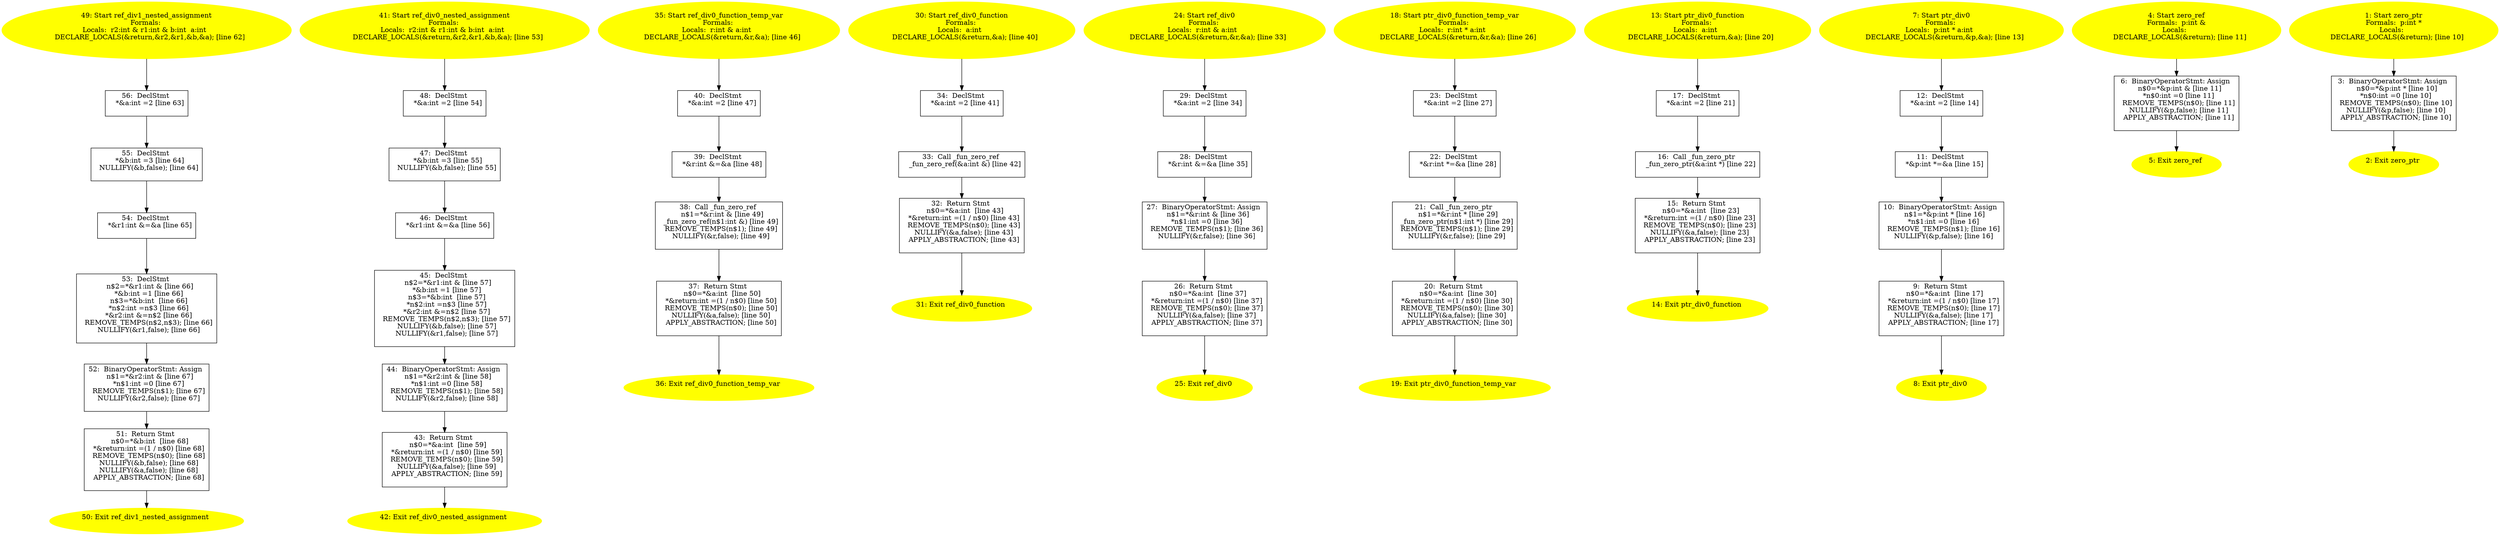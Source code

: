 digraph iCFG {
56 [label="56:  DeclStmt \n   *&a:int =2 [line 63]\n " shape="box"]
	

	 56 -> 55 ;
55 [label="55:  DeclStmt \n   *&b:int =3 [line 64]\n  NULLIFY(&b,false); [line 64]\n " shape="box"]
	

	 55 -> 54 ;
54 [label="54:  DeclStmt \n   *&r1:int &=&a [line 65]\n " shape="box"]
	

	 54 -> 53 ;
53 [label="53:  DeclStmt \n   n$2=*&r1:int & [line 66]\n  *&b:int =1 [line 66]\n  n$3=*&b:int  [line 66]\n  *n$2:int =n$3 [line 66]\n  *&r2:int &=n$2 [line 66]\n  REMOVE_TEMPS(n$2,n$3); [line 66]\n  NULLIFY(&r1,false); [line 66]\n " shape="box"]
	

	 53 -> 52 ;
52 [label="52:  BinaryOperatorStmt: Assign \n   n$1=*&r2:int & [line 67]\n  *n$1:int =0 [line 67]\n  REMOVE_TEMPS(n$1); [line 67]\n  NULLIFY(&r2,false); [line 67]\n " shape="box"]
	

	 52 -> 51 ;
51 [label="51:  Return Stmt \n   n$0=*&b:int  [line 68]\n  *&return:int =(1 / n$0) [line 68]\n  REMOVE_TEMPS(n$0); [line 68]\n  NULLIFY(&b,false); [line 68]\n  NULLIFY(&a,false); [line 68]\n  APPLY_ABSTRACTION; [line 68]\n " shape="box"]
	

	 51 -> 50 ;
50 [label="50: Exit ref_div1_nested_assignment \n  " color=yellow style=filled]
	

49 [label="49: Start ref_div1_nested_assignment\nFormals: \nLocals:  r2:int & r1:int & b:int  a:int  \n   DECLARE_LOCALS(&return,&r2,&r1,&b,&a); [line 62]\n " color=yellow style=filled]
	

	 49 -> 56 ;
48 [label="48:  DeclStmt \n   *&a:int =2 [line 54]\n " shape="box"]
	

	 48 -> 47 ;
47 [label="47:  DeclStmt \n   *&b:int =3 [line 55]\n  NULLIFY(&b,false); [line 55]\n " shape="box"]
	

	 47 -> 46 ;
46 [label="46:  DeclStmt \n   *&r1:int &=&a [line 56]\n " shape="box"]
	

	 46 -> 45 ;
45 [label="45:  DeclStmt \n   n$2=*&r1:int & [line 57]\n  *&b:int =1 [line 57]\n  n$3=*&b:int  [line 57]\n  *n$2:int =n$3 [line 57]\n  *&r2:int &=n$2 [line 57]\n  REMOVE_TEMPS(n$2,n$3); [line 57]\n  NULLIFY(&b,false); [line 57]\n  NULLIFY(&r1,false); [line 57]\n " shape="box"]
	

	 45 -> 44 ;
44 [label="44:  BinaryOperatorStmt: Assign \n   n$1=*&r2:int & [line 58]\n  *n$1:int =0 [line 58]\n  REMOVE_TEMPS(n$1); [line 58]\n  NULLIFY(&r2,false); [line 58]\n " shape="box"]
	

	 44 -> 43 ;
43 [label="43:  Return Stmt \n   n$0=*&a:int  [line 59]\n  *&return:int =(1 / n$0) [line 59]\n  REMOVE_TEMPS(n$0); [line 59]\n  NULLIFY(&a,false); [line 59]\n  APPLY_ABSTRACTION; [line 59]\n " shape="box"]
	

	 43 -> 42 ;
42 [label="42: Exit ref_div0_nested_assignment \n  " color=yellow style=filled]
	

41 [label="41: Start ref_div0_nested_assignment\nFormals: \nLocals:  r2:int & r1:int & b:int  a:int  \n   DECLARE_LOCALS(&return,&r2,&r1,&b,&a); [line 53]\n " color=yellow style=filled]
	

	 41 -> 48 ;
40 [label="40:  DeclStmt \n   *&a:int =2 [line 47]\n " shape="box"]
	

	 40 -> 39 ;
39 [label="39:  DeclStmt \n   *&r:int &=&a [line 48]\n " shape="box"]
	

	 39 -> 38 ;
38 [label="38:  Call _fun_zero_ref \n   n$1=*&r:int & [line 49]\n  _fun_zero_ref(n$1:int &) [line 49]\n  REMOVE_TEMPS(n$1); [line 49]\n  NULLIFY(&r,false); [line 49]\n " shape="box"]
	

	 38 -> 37 ;
37 [label="37:  Return Stmt \n   n$0=*&a:int  [line 50]\n  *&return:int =(1 / n$0) [line 50]\n  REMOVE_TEMPS(n$0); [line 50]\n  NULLIFY(&a,false); [line 50]\n  APPLY_ABSTRACTION; [line 50]\n " shape="box"]
	

	 37 -> 36 ;
36 [label="36: Exit ref_div0_function_temp_var \n  " color=yellow style=filled]
	

35 [label="35: Start ref_div0_function_temp_var\nFormals: \nLocals:  r:int & a:int  \n   DECLARE_LOCALS(&return,&r,&a); [line 46]\n " color=yellow style=filled]
	

	 35 -> 40 ;
34 [label="34:  DeclStmt \n   *&a:int =2 [line 41]\n " shape="box"]
	

	 34 -> 33 ;
33 [label="33:  Call _fun_zero_ref \n   _fun_zero_ref(&a:int &) [line 42]\n " shape="box"]
	

	 33 -> 32 ;
32 [label="32:  Return Stmt \n   n$0=*&a:int  [line 43]\n  *&return:int =(1 / n$0) [line 43]\n  REMOVE_TEMPS(n$0); [line 43]\n  NULLIFY(&a,false); [line 43]\n  APPLY_ABSTRACTION; [line 43]\n " shape="box"]
	

	 32 -> 31 ;
31 [label="31: Exit ref_div0_function \n  " color=yellow style=filled]
	

30 [label="30: Start ref_div0_function\nFormals: \nLocals:  a:int  \n   DECLARE_LOCALS(&return,&a); [line 40]\n " color=yellow style=filled]
	

	 30 -> 34 ;
29 [label="29:  DeclStmt \n   *&a:int =2 [line 34]\n " shape="box"]
	

	 29 -> 28 ;
28 [label="28:  DeclStmt \n   *&r:int &=&a [line 35]\n " shape="box"]
	

	 28 -> 27 ;
27 [label="27:  BinaryOperatorStmt: Assign \n   n$1=*&r:int & [line 36]\n  *n$1:int =0 [line 36]\n  REMOVE_TEMPS(n$1); [line 36]\n  NULLIFY(&r,false); [line 36]\n " shape="box"]
	

	 27 -> 26 ;
26 [label="26:  Return Stmt \n   n$0=*&a:int  [line 37]\n  *&return:int =(1 / n$0) [line 37]\n  REMOVE_TEMPS(n$0); [line 37]\n  NULLIFY(&a,false); [line 37]\n  APPLY_ABSTRACTION; [line 37]\n " shape="box"]
	

	 26 -> 25 ;
25 [label="25: Exit ref_div0 \n  " color=yellow style=filled]
	

24 [label="24: Start ref_div0\nFormals: \nLocals:  r:int & a:int  \n   DECLARE_LOCALS(&return,&r,&a); [line 33]\n " color=yellow style=filled]
	

	 24 -> 29 ;
23 [label="23:  DeclStmt \n   *&a:int =2 [line 27]\n " shape="box"]
	

	 23 -> 22 ;
22 [label="22:  DeclStmt \n   *&r:int *=&a [line 28]\n " shape="box"]
	

	 22 -> 21 ;
21 [label="21:  Call _fun_zero_ptr \n   n$1=*&r:int * [line 29]\n  _fun_zero_ptr(n$1:int *) [line 29]\n  REMOVE_TEMPS(n$1); [line 29]\n  NULLIFY(&r,false); [line 29]\n " shape="box"]
	

	 21 -> 20 ;
20 [label="20:  Return Stmt \n   n$0=*&a:int  [line 30]\n  *&return:int =(1 / n$0) [line 30]\n  REMOVE_TEMPS(n$0); [line 30]\n  NULLIFY(&a,false); [line 30]\n  APPLY_ABSTRACTION; [line 30]\n " shape="box"]
	

	 20 -> 19 ;
19 [label="19: Exit ptr_div0_function_temp_var \n  " color=yellow style=filled]
	

18 [label="18: Start ptr_div0_function_temp_var\nFormals: \nLocals:  r:int * a:int  \n   DECLARE_LOCALS(&return,&r,&a); [line 26]\n " color=yellow style=filled]
	

	 18 -> 23 ;
17 [label="17:  DeclStmt \n   *&a:int =2 [line 21]\n " shape="box"]
	

	 17 -> 16 ;
16 [label="16:  Call _fun_zero_ptr \n   _fun_zero_ptr(&a:int *) [line 22]\n " shape="box"]
	

	 16 -> 15 ;
15 [label="15:  Return Stmt \n   n$0=*&a:int  [line 23]\n  *&return:int =(1 / n$0) [line 23]\n  REMOVE_TEMPS(n$0); [line 23]\n  NULLIFY(&a,false); [line 23]\n  APPLY_ABSTRACTION; [line 23]\n " shape="box"]
	

	 15 -> 14 ;
14 [label="14: Exit ptr_div0_function \n  " color=yellow style=filled]
	

13 [label="13: Start ptr_div0_function\nFormals: \nLocals:  a:int  \n   DECLARE_LOCALS(&return,&a); [line 20]\n " color=yellow style=filled]
	

	 13 -> 17 ;
12 [label="12:  DeclStmt \n   *&a:int =2 [line 14]\n " shape="box"]
	

	 12 -> 11 ;
11 [label="11:  DeclStmt \n   *&p:int *=&a [line 15]\n " shape="box"]
	

	 11 -> 10 ;
10 [label="10:  BinaryOperatorStmt: Assign \n   n$1=*&p:int * [line 16]\n  *n$1:int =0 [line 16]\n  REMOVE_TEMPS(n$1); [line 16]\n  NULLIFY(&p,false); [line 16]\n " shape="box"]
	

	 10 -> 9 ;
9 [label="9:  Return Stmt \n   n$0=*&a:int  [line 17]\n  *&return:int =(1 / n$0) [line 17]\n  REMOVE_TEMPS(n$0); [line 17]\n  NULLIFY(&a,false); [line 17]\n  APPLY_ABSTRACTION; [line 17]\n " shape="box"]
	

	 9 -> 8 ;
8 [label="8: Exit ptr_div0 \n  " color=yellow style=filled]
	

7 [label="7: Start ptr_div0\nFormals: \nLocals:  p:int * a:int  \n   DECLARE_LOCALS(&return,&p,&a); [line 13]\n " color=yellow style=filled]
	

	 7 -> 12 ;
6 [label="6:  BinaryOperatorStmt: Assign \n   n$0=*&p:int & [line 11]\n  *n$0:int =0 [line 11]\n  REMOVE_TEMPS(n$0); [line 11]\n  NULLIFY(&p,false); [line 11]\n  APPLY_ABSTRACTION; [line 11]\n " shape="box"]
	

	 6 -> 5 ;
5 [label="5: Exit zero_ref \n  " color=yellow style=filled]
	

4 [label="4: Start zero_ref\nFormals:  p:int &\nLocals:  \n   DECLARE_LOCALS(&return); [line 11]\n " color=yellow style=filled]
	

	 4 -> 6 ;
3 [label="3:  BinaryOperatorStmt: Assign \n   n$0=*&p:int * [line 10]\n  *n$0:int =0 [line 10]\n  REMOVE_TEMPS(n$0); [line 10]\n  NULLIFY(&p,false); [line 10]\n  APPLY_ABSTRACTION; [line 10]\n " shape="box"]
	

	 3 -> 2 ;
2 [label="2: Exit zero_ptr \n  " color=yellow style=filled]
	

1 [label="1: Start zero_ptr\nFormals:  p:int *\nLocals:  \n   DECLARE_LOCALS(&return); [line 10]\n " color=yellow style=filled]
	

	 1 -> 3 ;
}
